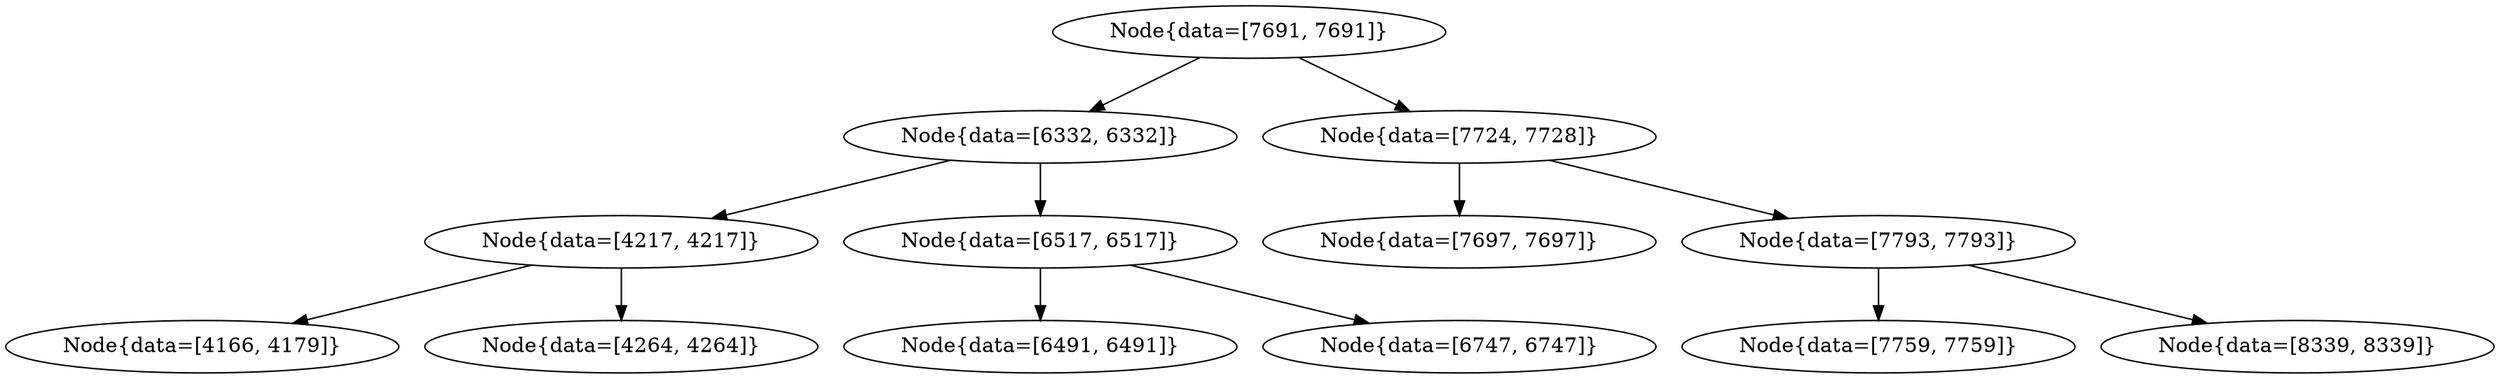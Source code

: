 digraph G{
653395108 [label="Node{data=[7691, 7691]}"]
653395108 -> 673797460
673797460 [label="Node{data=[6332, 6332]}"]
673797460 -> 82211311
82211311 [label="Node{data=[4217, 4217]}"]
82211311 -> 1111506374
1111506374 [label="Node{data=[4166, 4179]}"]
82211311 -> 1956763150
1956763150 [label="Node{data=[4264, 4264]}"]
673797460 -> 381730363
381730363 [label="Node{data=[6517, 6517]}"]
381730363 -> 564059141
564059141 [label="Node{data=[6491, 6491]}"]
381730363 -> 1660124157
1660124157 [label="Node{data=[6747, 6747]}"]
653395108 -> 404279307
404279307 [label="Node{data=[7724, 7728]}"]
404279307 -> 188384341
188384341 [label="Node{data=[7697, 7697]}"]
404279307 -> 1553141699
1553141699 [label="Node{data=[7793, 7793]}"]
1553141699 -> 633776959
633776959 [label="Node{data=[7759, 7759]}"]
1553141699 -> 2072030980
2072030980 [label="Node{data=[8339, 8339]}"]
}